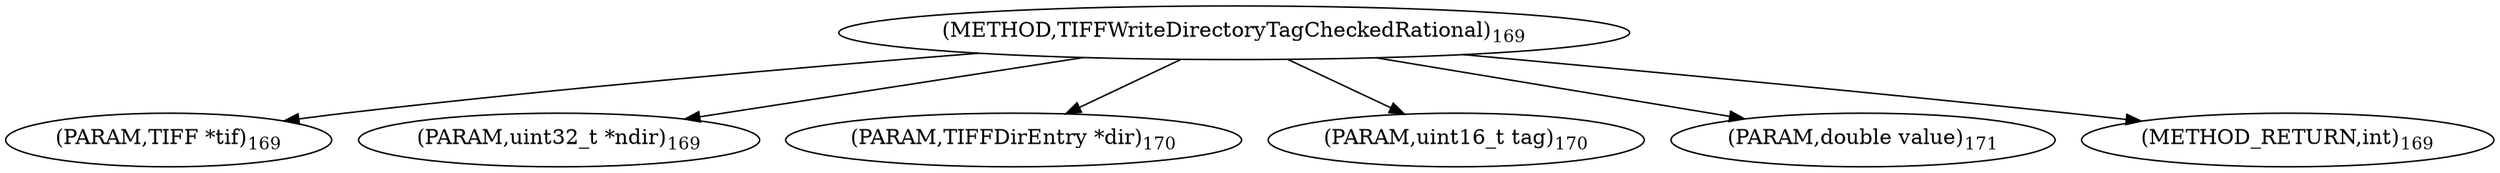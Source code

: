 digraph "TIFFWriteDirectoryTagCheckedRational" {  
"64263" [label = <(METHOD,TIFFWriteDirectoryTagCheckedRational)<SUB>169</SUB>> ]
"64264" [label = <(PARAM,TIFF *tif)<SUB>169</SUB>> ]
"64265" [label = <(PARAM,uint32_t *ndir)<SUB>169</SUB>> ]
"64266" [label = <(PARAM,TIFFDirEntry *dir)<SUB>170</SUB>> ]
"64267" [label = <(PARAM,uint16_t tag)<SUB>170</SUB>> ]
"64268" [label = <(PARAM,double value)<SUB>171</SUB>> ]
"64269" [label = <(METHOD_RETURN,int)<SUB>169</SUB>> ]
  "64263" -> "64264" 
  "64263" -> "64265" 
  "64263" -> "64266" 
  "64263" -> "64267" 
  "64263" -> "64268" 
  "64263" -> "64269" 
}
